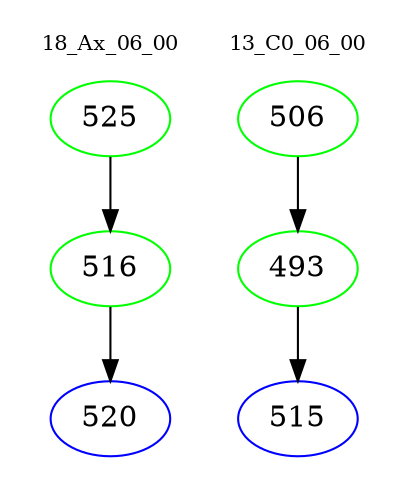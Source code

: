 digraph{
subgraph cluster_0 {
color = white
label = "18_Ax_06_00";
fontsize=10;
T0_525 [label="525", color="green"]
T0_525 -> T0_516 [color="black"]
T0_516 [label="516", color="green"]
T0_516 -> T0_520 [color="black"]
T0_520 [label="520", color="blue"]
}
subgraph cluster_1 {
color = white
label = "13_C0_06_00";
fontsize=10;
T1_506 [label="506", color="green"]
T1_506 -> T1_493 [color="black"]
T1_493 [label="493", color="green"]
T1_493 -> T1_515 [color="black"]
T1_515 [label="515", color="blue"]
}
}
